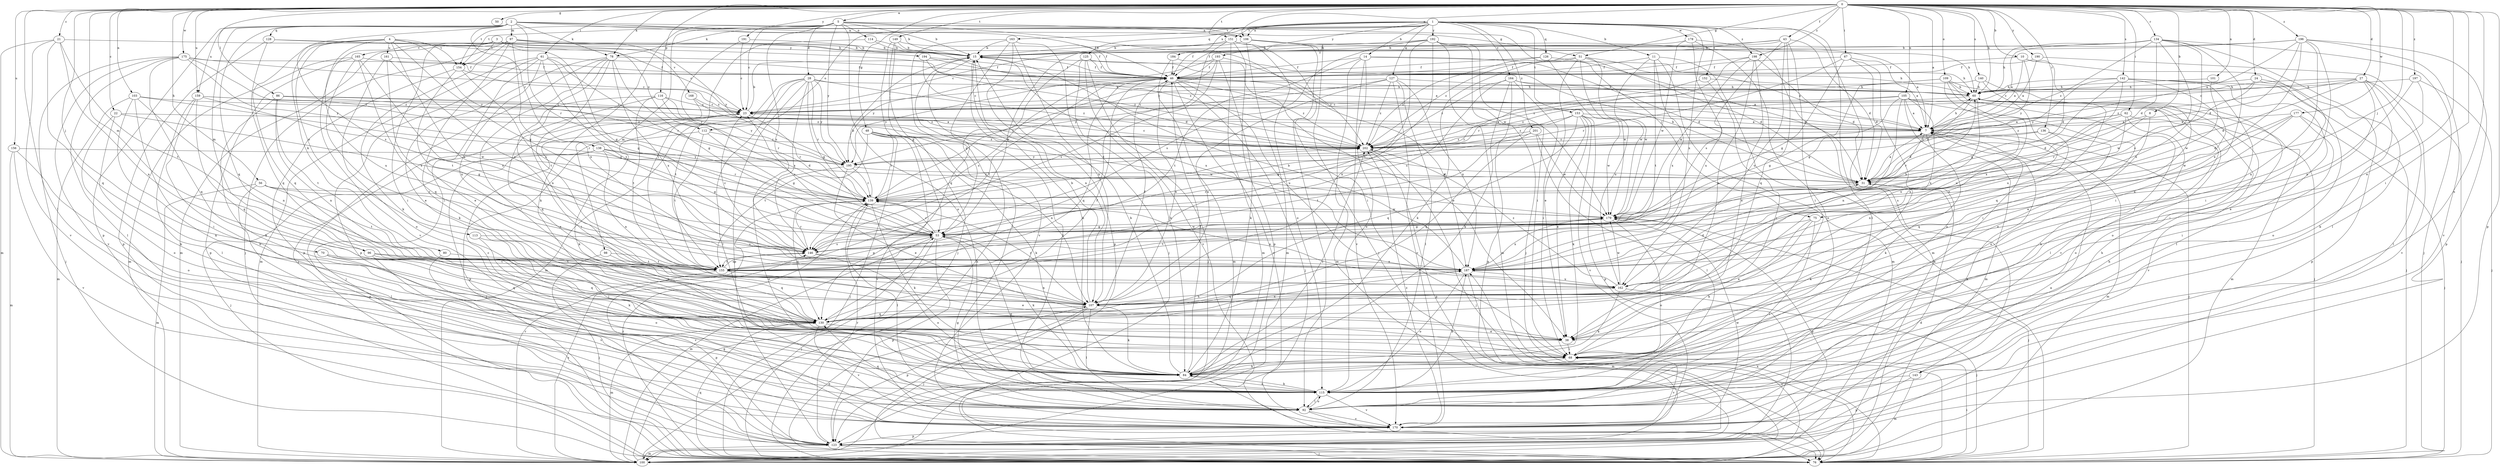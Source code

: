 strict digraph  {
0;
1;
2;
3;
4;
5;
7;
8;
10;
11;
14;
15;
21;
22;
23;
24;
27;
28;
31;
38;
43;
46;
48;
50;
51;
53;
56;
60;
61;
62;
67;
68;
70;
75;
76;
78;
80;
84;
86;
92;
96;
97;
98;
100;
101;
103;
105;
106;
107;
109;
112;
113;
114;
115;
116;
123;
125;
126;
127;
128;
130;
134;
136;
138;
139;
140;
142;
143;
146;
149;
151;
152;
153;
154;
155;
156;
159;
161;
162;
163;
164;
165;
168;
170;
175;
177;
178;
179;
184;
187;
190;
191;
192;
193;
194;
195;
196;
197;
198;
201;
202;
0 -> 5  [label=a];
0 -> 7  [label=a];
0 -> 8  [label=b];
0 -> 10  [label=b];
0 -> 21  [label=c];
0 -> 22  [label=c];
0 -> 24  [label=d];
0 -> 27  [label=d];
0 -> 38  [label=e];
0 -> 43  [label=f];
0 -> 48  [label=g];
0 -> 50  [label=g];
0 -> 51  [label=g];
0 -> 56  [label=h];
0 -> 60  [label=h];
0 -> 61  [label=i];
0 -> 62  [label=i];
0 -> 67  [label=i];
0 -> 68  [label=i];
0 -> 70  [label=j];
0 -> 75  [label=j];
0 -> 78  [label=k];
0 -> 86  [label=l];
0 -> 92  [label=l];
0 -> 96  [label=m];
0 -> 101  [label=n];
0 -> 103  [label=n];
0 -> 105  [label=n];
0 -> 106  [label=n];
0 -> 109  [label=o];
0 -> 116  [label=p];
0 -> 123  [label=p];
0 -> 134  [label=r];
0 -> 136  [label=r];
0 -> 140  [label=s];
0 -> 142  [label=s];
0 -> 143  [label=s];
0 -> 149  [label=t];
0 -> 151  [label=t];
0 -> 156  [label=u];
0 -> 159  [label=u];
0 -> 175  [label=w];
0 -> 177  [label=w];
0 -> 190  [label=y];
0 -> 191  [label=y];
0 -> 196  [label=z];
0 -> 197  [label=z];
0 -> 198  [label=z];
1 -> 11  [label=b];
1 -> 14  [label=b];
1 -> 78  [label=k];
1 -> 92  [label=l];
1 -> 106  [label=n];
1 -> 112  [label=o];
1 -> 125  [label=q];
1 -> 126  [label=q];
1 -> 127  [label=q];
1 -> 143  [label=s];
1 -> 151  [label=t];
1 -> 152  [label=t];
1 -> 153  [label=t];
1 -> 154  [label=t];
1 -> 163  [label=v];
1 -> 164  [label=v];
1 -> 178  [label=w];
1 -> 184  [label=x];
1 -> 187  [label=x];
1 -> 192  [label=y];
1 -> 193  [label=y];
1 -> 198  [label=z];
1 -> 201  [label=z];
2 -> 15  [label=b];
2 -> 46  [label=f];
2 -> 51  [label=g];
2 -> 78  [label=k];
2 -> 96  [label=m];
2 -> 97  [label=m];
2 -> 106  [label=n];
2 -> 123  [label=p];
2 -> 128  [label=q];
2 -> 130  [label=q];
2 -> 138  [label=r];
2 -> 139  [label=r];
2 -> 146  [label=s];
2 -> 159  [label=u];
3 -> 53  [label=g];
3 -> 68  [label=i];
3 -> 112  [label=o];
3 -> 154  [label=t];
3 -> 165  [label=v];
3 -> 168  [label=v];
3 -> 170  [label=v];
3 -> 194  [label=y];
4 -> 23  [label=c];
4 -> 53  [label=g];
4 -> 80  [label=k];
4 -> 113  [label=o];
4 -> 130  [label=q];
4 -> 154  [label=t];
4 -> 161  [label=u];
4 -> 162  [label=u];
4 -> 187  [label=x];
4 -> 195  [label=y];
5 -> 15  [label=b];
5 -> 23  [label=c];
5 -> 28  [label=d];
5 -> 75  [label=j];
5 -> 84  [label=k];
5 -> 98  [label=m];
5 -> 106  [label=n];
5 -> 114  [label=o];
5 -> 115  [label=o];
5 -> 146  [label=s];
5 -> 154  [label=t];
5 -> 179  [label=w];
5 -> 195  [label=y];
7 -> 60  [label=h];
7 -> 76  [label=j];
7 -> 84  [label=k];
7 -> 100  [label=m];
7 -> 139  [label=r];
7 -> 202  [label=z];
8 -> 7  [label=a];
8 -> 38  [label=e];
8 -> 139  [label=r];
10 -> 7  [label=a];
10 -> 31  [label=d];
10 -> 46  [label=f];
10 -> 68  [label=i];
10 -> 195  [label=y];
11 -> 46  [label=f];
11 -> 76  [label=j];
11 -> 100  [label=m];
11 -> 155  [label=t];
11 -> 179  [label=w];
11 -> 187  [label=x];
14 -> 31  [label=d];
14 -> 46  [label=f];
14 -> 60  [label=h];
14 -> 100  [label=m];
14 -> 115  [label=o];
14 -> 155  [label=t];
14 -> 170  [label=v];
15 -> 46  [label=f];
15 -> 84  [label=k];
15 -> 92  [label=l];
15 -> 107  [label=n];
15 -> 187  [label=x];
21 -> 15  [label=b];
21 -> 100  [label=m];
21 -> 107  [label=n];
21 -> 130  [label=q];
21 -> 155  [label=t];
21 -> 170  [label=v];
22 -> 7  [label=a];
22 -> 53  [label=g];
22 -> 84  [label=k];
22 -> 115  [label=o];
23 -> 7  [label=a];
23 -> 15  [label=b];
23 -> 84  [label=k];
23 -> 123  [label=p];
23 -> 139  [label=r];
24 -> 23  [label=c];
24 -> 60  [label=h];
24 -> 115  [label=o];
24 -> 123  [label=p];
24 -> 179  [label=w];
27 -> 23  [label=c];
27 -> 31  [label=d];
27 -> 60  [label=h];
27 -> 68  [label=i];
27 -> 84  [label=k];
27 -> 92  [label=l];
27 -> 170  [label=v];
27 -> 202  [label=z];
28 -> 53  [label=g];
28 -> 60  [label=h];
28 -> 92  [label=l];
28 -> 100  [label=m];
28 -> 123  [label=p];
28 -> 139  [label=r];
28 -> 146  [label=s];
28 -> 155  [label=t];
28 -> 195  [label=y];
28 -> 202  [label=z];
31 -> 7  [label=a];
31 -> 15  [label=b];
31 -> 84  [label=k];
31 -> 139  [label=r];
38 -> 68  [label=i];
43 -> 15  [label=b];
43 -> 31  [label=d];
43 -> 46  [label=f];
43 -> 68  [label=i];
43 -> 130  [label=q];
43 -> 146  [label=s];
43 -> 162  [label=u];
43 -> 202  [label=z];
46 -> 60  [label=h];
46 -> 76  [label=j];
46 -> 107  [label=n];
46 -> 130  [label=q];
46 -> 146  [label=s];
46 -> 162  [label=u];
46 -> 170  [label=v];
46 -> 187  [label=x];
46 -> 195  [label=y];
46 -> 202  [label=z];
48 -> 76  [label=j];
48 -> 84  [label=k];
48 -> 107  [label=n];
48 -> 139  [label=r];
48 -> 155  [label=t];
48 -> 170  [label=v];
48 -> 179  [label=w];
48 -> 202  [label=z];
51 -> 7  [label=a];
51 -> 31  [label=d];
51 -> 38  [label=e];
51 -> 46  [label=f];
51 -> 84  [label=k];
51 -> 162  [label=u];
51 -> 179  [label=w];
53 -> 23  [label=c];
53 -> 76  [label=j];
53 -> 84  [label=k];
53 -> 100  [label=m];
53 -> 123  [label=p];
53 -> 139  [label=r];
53 -> 146  [label=s];
53 -> 179  [label=w];
56 -> 92  [label=l];
56 -> 100  [label=m];
56 -> 139  [label=r];
56 -> 155  [label=t];
56 -> 187  [label=x];
60 -> 23  [label=c];
60 -> 31  [label=d];
60 -> 92  [label=l];
60 -> 100  [label=m];
60 -> 187  [label=x];
61 -> 38  [label=e];
61 -> 46  [label=f];
61 -> 53  [label=g];
61 -> 100  [label=m];
61 -> 123  [label=p];
61 -> 139  [label=r];
61 -> 146  [label=s];
61 -> 162  [label=u];
62 -> 7  [label=a];
62 -> 31  [label=d];
62 -> 115  [label=o];
62 -> 170  [label=v];
62 -> 187  [label=x];
62 -> 202  [label=z];
67 -> 7  [label=a];
67 -> 31  [label=d];
67 -> 46  [label=f];
67 -> 53  [label=g];
67 -> 115  [label=o];
67 -> 139  [label=r];
68 -> 84  [label=k];
68 -> 170  [label=v];
70 -> 115  [label=o];
70 -> 130  [label=q];
70 -> 155  [label=t];
75 -> 38  [label=e];
75 -> 53  [label=g];
75 -> 84  [label=k];
75 -> 92  [label=l];
76 -> 68  [label=i];
76 -> 107  [label=n];
76 -> 130  [label=q];
76 -> 139  [label=r];
76 -> 187  [label=x];
78 -> 46  [label=f];
78 -> 53  [label=g];
78 -> 68  [label=i];
78 -> 76  [label=j];
78 -> 84  [label=k];
78 -> 107  [label=n];
78 -> 155  [label=t];
78 -> 187  [label=x];
80 -> 155  [label=t];
80 -> 170  [label=v];
84 -> 15  [label=b];
84 -> 46  [label=f];
84 -> 115  [label=o];
84 -> 202  [label=z];
86 -> 7  [label=a];
86 -> 23  [label=c];
86 -> 84  [label=k];
86 -> 107  [label=n];
86 -> 155  [label=t];
86 -> 202  [label=z];
92 -> 53  [label=g];
92 -> 60  [label=h];
92 -> 76  [label=j];
92 -> 115  [label=o];
92 -> 130  [label=q];
92 -> 170  [label=v];
96 -> 107  [label=n];
96 -> 130  [label=q];
96 -> 155  [label=t];
96 -> 170  [label=v];
97 -> 15  [label=b];
97 -> 68  [label=i];
97 -> 76  [label=j];
97 -> 84  [label=k];
97 -> 100  [label=m];
97 -> 187  [label=x];
97 -> 195  [label=y];
97 -> 202  [label=z];
98 -> 76  [label=j];
98 -> 130  [label=q];
98 -> 155  [label=t];
100 -> 15  [label=b];
100 -> 31  [label=d];
100 -> 53  [label=g];
100 -> 139  [label=r];
100 -> 146  [label=s];
101 -> 60  [label=h];
101 -> 179  [label=w];
103 -> 23  [label=c];
103 -> 68  [label=i];
103 -> 84  [label=k];
103 -> 100  [label=m];
103 -> 107  [label=n];
103 -> 139  [label=r];
105 -> 7  [label=a];
105 -> 23  [label=c];
105 -> 53  [label=g];
105 -> 76  [label=j];
105 -> 100  [label=m];
105 -> 107  [label=n];
105 -> 115  [label=o];
105 -> 162  [label=u];
105 -> 202  [label=z];
106 -> 15  [label=b];
106 -> 60  [label=h];
106 -> 76  [label=j];
106 -> 92  [label=l];
106 -> 100  [label=m];
107 -> 15  [label=b];
107 -> 46  [label=f];
107 -> 76  [label=j];
107 -> 84  [label=k];
107 -> 92  [label=l];
107 -> 123  [label=p];
107 -> 130  [label=q];
107 -> 139  [label=r];
109 -> 53  [label=g];
109 -> 60  [label=h];
109 -> 68  [label=i];
109 -> 107  [label=n];
109 -> 162  [label=u];
109 -> 170  [label=v];
109 -> 202  [label=z];
112 -> 53  [label=g];
112 -> 76  [label=j];
112 -> 155  [label=t];
112 -> 202  [label=z];
113 -> 68  [label=i];
113 -> 84  [label=k];
113 -> 146  [label=s];
114 -> 15  [label=b];
114 -> 46  [label=f];
114 -> 155  [label=t];
115 -> 7  [label=a];
115 -> 23  [label=c];
115 -> 53  [label=g];
115 -> 60  [label=h];
115 -> 84  [label=k];
115 -> 92  [label=l];
115 -> 170  [label=v];
115 -> 187  [label=x];
116 -> 23  [label=c];
116 -> 68  [label=i];
116 -> 76  [label=j];
116 -> 139  [label=r];
116 -> 155  [label=t];
116 -> 195  [label=y];
123 -> 7  [label=a];
123 -> 76  [label=j];
123 -> 100  [label=m];
123 -> 139  [label=r];
125 -> 46  [label=f];
125 -> 53  [label=g];
125 -> 60  [label=h];
125 -> 76  [label=j];
125 -> 84  [label=k];
125 -> 170  [label=v];
126 -> 31  [label=d];
126 -> 46  [label=f];
126 -> 179  [label=w];
126 -> 202  [label=z];
127 -> 23  [label=c];
127 -> 60  [label=h];
127 -> 92  [label=l];
127 -> 107  [label=n];
127 -> 170  [label=v];
127 -> 187  [label=x];
127 -> 195  [label=y];
127 -> 202  [label=z];
128 -> 7  [label=a];
128 -> 15  [label=b];
128 -> 123  [label=p];
128 -> 130  [label=q];
130 -> 38  [label=e];
130 -> 46  [label=f];
130 -> 100  [label=m];
130 -> 170  [label=v];
130 -> 187  [label=x];
134 -> 7  [label=a];
134 -> 15  [label=b];
134 -> 31  [label=d];
134 -> 60  [label=h];
134 -> 68  [label=i];
134 -> 76  [label=j];
134 -> 92  [label=l];
134 -> 146  [label=s];
134 -> 187  [label=x];
134 -> 202  [label=z];
136 -> 31  [label=d];
136 -> 107  [label=n];
136 -> 130  [label=q];
136 -> 202  [label=z];
138 -> 31  [label=d];
138 -> 53  [label=g];
138 -> 76  [label=j];
138 -> 107  [label=n];
138 -> 123  [label=p];
138 -> 139  [label=r];
138 -> 195  [label=y];
139 -> 15  [label=b];
139 -> 84  [label=k];
139 -> 92  [label=l];
139 -> 130  [label=q];
139 -> 162  [label=u];
139 -> 179  [label=w];
139 -> 202  [label=z];
140 -> 23  [label=c];
140 -> 60  [label=h];
140 -> 130  [label=q];
140 -> 162  [label=u];
142 -> 38  [label=e];
142 -> 53  [label=g];
142 -> 60  [label=h];
142 -> 76  [label=j];
142 -> 92  [label=l];
142 -> 115  [label=o];
142 -> 187  [label=x];
142 -> 195  [label=y];
143 -> 100  [label=m];
143 -> 115  [label=o];
143 -> 123  [label=p];
146 -> 23  [label=c];
146 -> 60  [label=h];
146 -> 115  [label=o];
146 -> 139  [label=r];
146 -> 155  [label=t];
146 -> 187  [label=x];
149 -> 15  [label=b];
149 -> 46  [label=f];
149 -> 53  [label=g];
149 -> 76  [label=j];
149 -> 92  [label=l];
151 -> 15  [label=b];
151 -> 53  [label=g];
151 -> 68  [label=i];
151 -> 100  [label=m];
151 -> 115  [label=o];
151 -> 123  [label=p];
151 -> 155  [label=t];
152 -> 60  [label=h];
152 -> 68  [label=i];
152 -> 139  [label=r];
153 -> 7  [label=a];
153 -> 38  [label=e];
153 -> 53  [label=g];
153 -> 84  [label=k];
153 -> 123  [label=p];
153 -> 130  [label=q];
153 -> 170  [label=v];
153 -> 179  [label=w];
153 -> 202  [label=z];
154 -> 123  [label=p];
154 -> 146  [label=s];
154 -> 155  [label=t];
154 -> 202  [label=z];
155 -> 38  [label=e];
155 -> 46  [label=f];
155 -> 53  [label=g];
155 -> 107  [label=n];
155 -> 123  [label=p];
155 -> 146  [label=s];
156 -> 100  [label=m];
156 -> 115  [label=o];
156 -> 170  [label=v];
156 -> 195  [label=y];
159 -> 23  [label=c];
159 -> 92  [label=l];
159 -> 115  [label=o];
159 -> 130  [label=q];
159 -> 179  [label=w];
159 -> 202  [label=z];
161 -> 46  [label=f];
161 -> 115  [label=o];
161 -> 146  [label=s];
161 -> 187  [label=x];
162 -> 31  [label=d];
162 -> 76  [label=j];
162 -> 84  [label=k];
162 -> 107  [label=n];
162 -> 179  [label=w];
162 -> 202  [label=z];
163 -> 15  [label=b];
163 -> 76  [label=j];
163 -> 107  [label=n];
163 -> 123  [label=p];
163 -> 130  [label=q];
163 -> 170  [label=v];
164 -> 7  [label=a];
164 -> 60  [label=h];
164 -> 68  [label=i];
164 -> 84  [label=k];
164 -> 123  [label=p];
164 -> 146  [label=s];
164 -> 202  [label=z];
165 -> 38  [label=e];
165 -> 46  [label=f];
165 -> 100  [label=m];
165 -> 123  [label=p];
165 -> 130  [label=q];
165 -> 187  [label=x];
168 -> 23  [label=c];
168 -> 130  [label=q];
168 -> 202  [label=z];
170 -> 7  [label=a];
170 -> 60  [label=h];
170 -> 123  [label=p];
170 -> 179  [label=w];
170 -> 202  [label=z];
175 -> 23  [label=c];
175 -> 46  [label=f];
175 -> 76  [label=j];
175 -> 92  [label=l];
175 -> 130  [label=q];
175 -> 170  [label=v];
175 -> 195  [label=y];
175 -> 202  [label=z];
177 -> 7  [label=a];
177 -> 31  [label=d];
177 -> 68  [label=i];
177 -> 76  [label=j];
177 -> 179  [label=w];
177 -> 187  [label=x];
178 -> 15  [label=b];
178 -> 100  [label=m];
178 -> 115  [label=o];
178 -> 162  [label=u];
178 -> 179  [label=w];
179 -> 53  [label=g];
179 -> 76  [label=j];
179 -> 115  [label=o];
179 -> 123  [label=p];
179 -> 155  [label=t];
179 -> 187  [label=x];
184 -> 38  [label=e];
184 -> 46  [label=f];
184 -> 100  [label=m];
187 -> 15  [label=b];
187 -> 100  [label=m];
187 -> 115  [label=o];
187 -> 130  [label=q];
187 -> 162  [label=u];
190 -> 7  [label=a];
190 -> 46  [label=f];
190 -> 76  [label=j];
191 -> 15  [label=b];
191 -> 23  [label=c];
191 -> 139  [label=r];
192 -> 7  [label=a];
192 -> 15  [label=b];
192 -> 23  [label=c];
192 -> 68  [label=i];
192 -> 76  [label=j];
192 -> 100  [label=m];
192 -> 107  [label=n];
192 -> 146  [label=s];
192 -> 155  [label=t];
193 -> 46  [label=f];
193 -> 84  [label=k];
193 -> 139  [label=r];
193 -> 146  [label=s];
193 -> 195  [label=y];
193 -> 202  [label=z];
194 -> 7  [label=a];
194 -> 31  [label=d];
194 -> 46  [label=f];
194 -> 202  [label=z];
195 -> 31  [label=d];
195 -> 38  [label=e];
195 -> 115  [label=o];
195 -> 139  [label=r];
196 -> 7  [label=a];
196 -> 15  [label=b];
196 -> 31  [label=d];
196 -> 46  [label=f];
196 -> 68  [label=i];
196 -> 107  [label=n];
196 -> 123  [label=p];
196 -> 170  [label=v];
196 -> 187  [label=x];
197 -> 38  [label=e];
197 -> 60  [label=h];
197 -> 76  [label=j];
197 -> 187  [label=x];
198 -> 31  [label=d];
198 -> 38  [label=e];
198 -> 46  [label=f];
198 -> 107  [label=n];
198 -> 139  [label=r];
198 -> 179  [label=w];
201 -> 92  [label=l];
201 -> 130  [label=q];
201 -> 155  [label=t];
201 -> 179  [label=w];
201 -> 202  [label=z];
202 -> 23  [label=c];
202 -> 76  [label=j];
202 -> 123  [label=p];
202 -> 195  [label=y];
}
